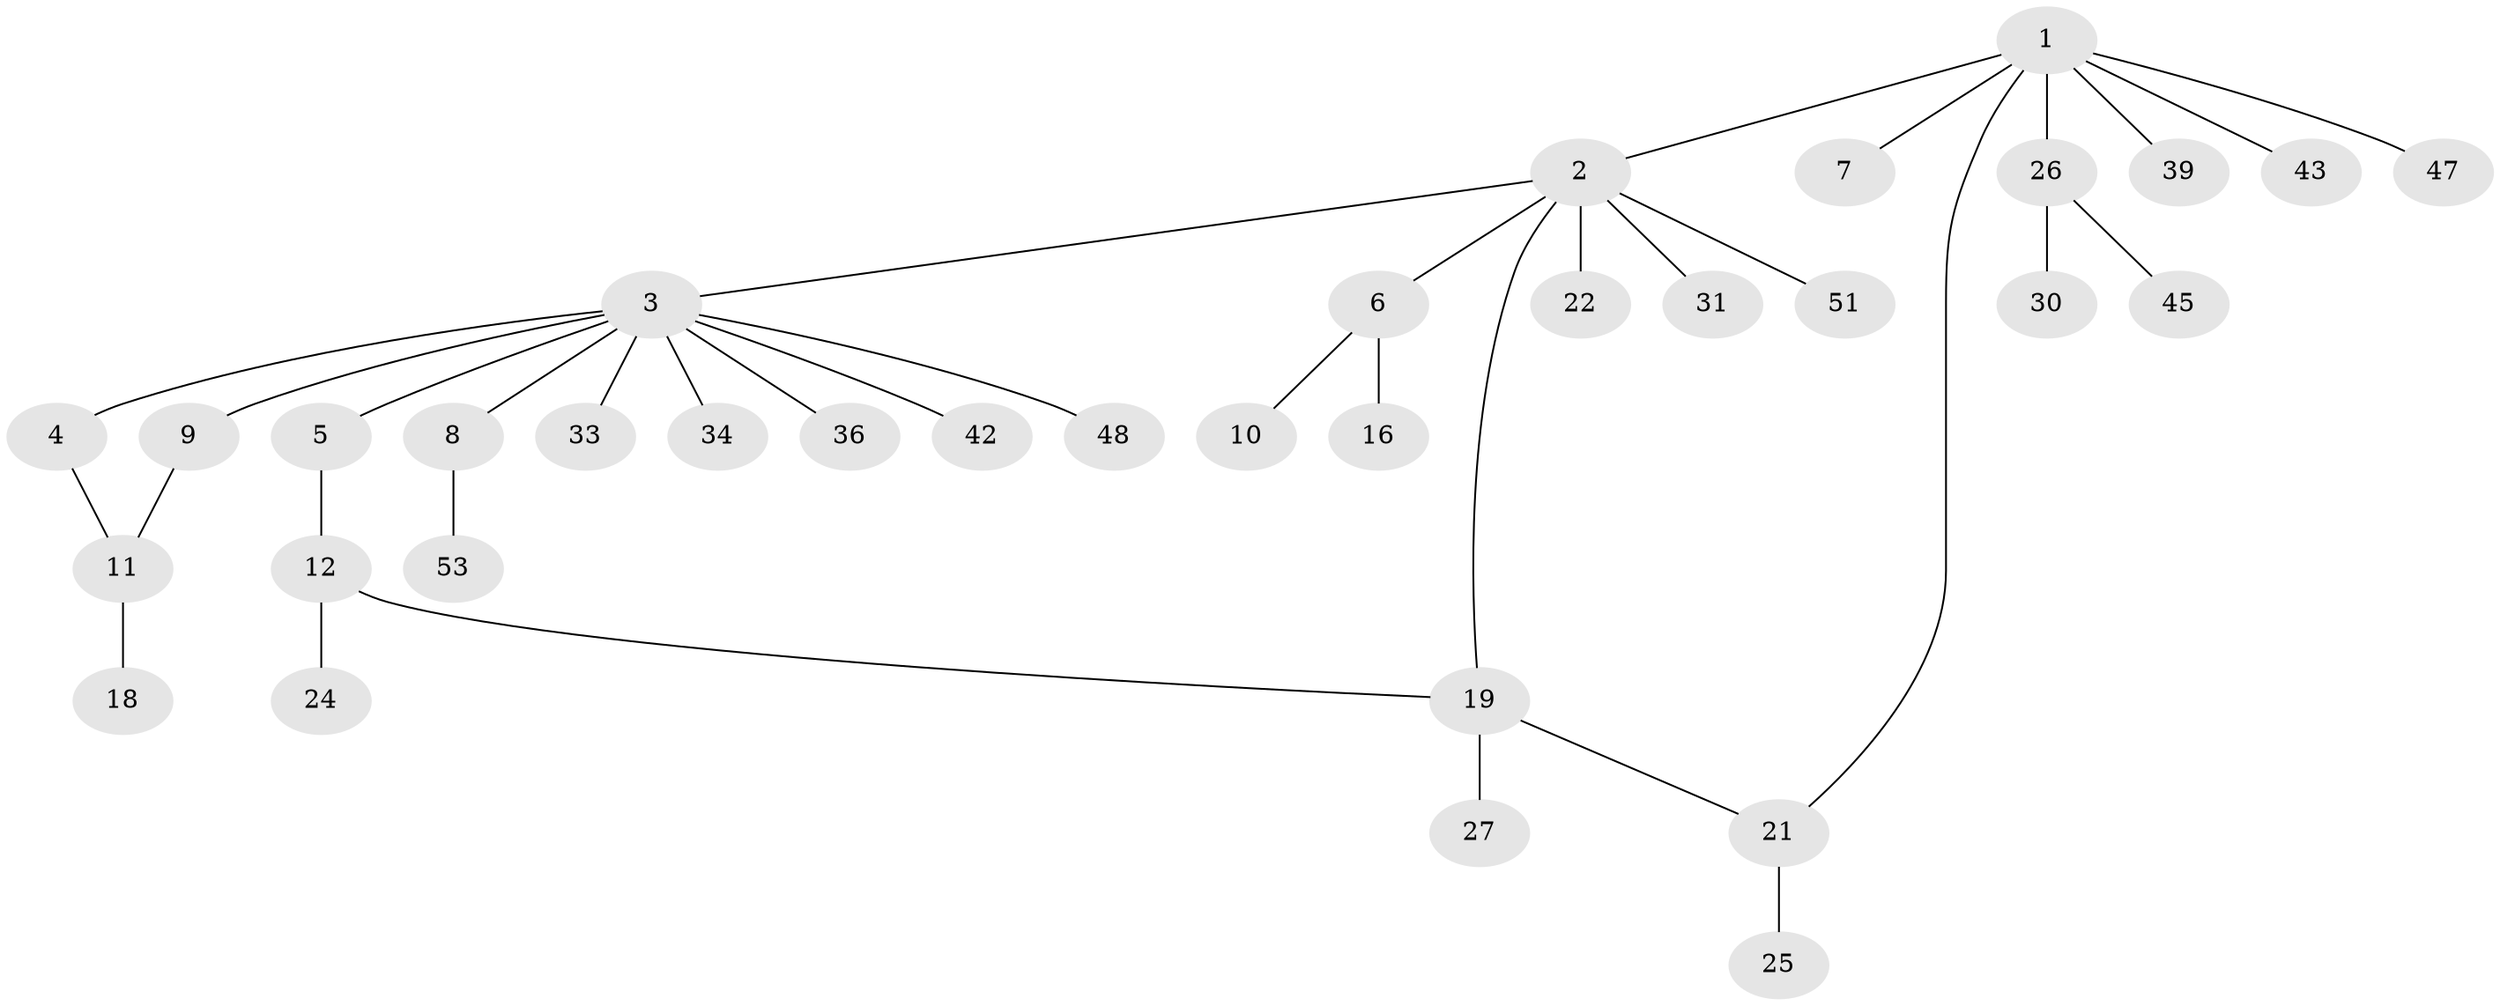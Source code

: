 // original degree distribution, {3: 0.11320754716981132, 4: 0.07547169811320754, 11: 0.018867924528301886, 2: 0.18867924528301888, 1: 0.5471698113207547, 5: 0.03773584905660377, 6: 0.018867924528301886}
// Generated by graph-tools (version 1.1) at 2025/11/02/27/25 16:11:15]
// undirected, 34 vertices, 36 edges
graph export_dot {
graph [start="1"]
  node [color=gray90,style=filled];
  1 [super="+17"];
  2 [super="+15"];
  3 [super="+28"];
  4;
  5 [super="+52"];
  6 [super="+13"];
  7;
  8 [super="+32"];
  9 [super="+41"];
  10;
  11 [super="+14"];
  12 [super="+23"];
  16;
  18;
  19 [super="+20"];
  21 [super="+44"];
  22;
  24 [super="+29"];
  25 [super="+38"];
  26 [super="+35"];
  27;
  30 [super="+37"];
  31;
  33;
  34;
  36 [super="+46"];
  39 [super="+40"];
  42 [super="+50"];
  43;
  45;
  47 [super="+49"];
  48;
  51;
  53;
  1 -- 2;
  1 -- 7;
  1 -- 21;
  1 -- 39;
  1 -- 26;
  1 -- 43;
  1 -- 47;
  2 -- 3;
  2 -- 6;
  2 -- 51;
  2 -- 19;
  2 -- 22;
  2 -- 31;
  3 -- 4;
  3 -- 5;
  3 -- 8;
  3 -- 9;
  3 -- 33;
  3 -- 34;
  3 -- 36;
  3 -- 42;
  3 -- 48;
  4 -- 11;
  5 -- 12;
  6 -- 10;
  6 -- 16;
  8 -- 53;
  9 -- 11;
  11 -- 18;
  12 -- 19;
  12 -- 24;
  19 -- 21;
  19 -- 27;
  21 -- 25;
  26 -- 30;
  26 -- 45;
}
